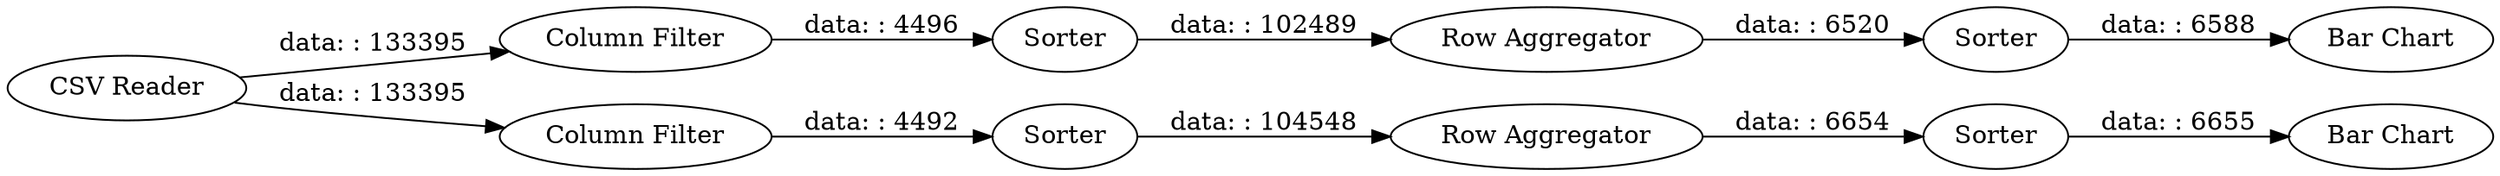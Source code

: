 digraph {
	"7633541956957490886_4" [label="Column Filter"]
	"7633541956957490886_1" [label="CSV Reader"]
	"7633541956957490886_15" [label="Bar Chart"]
	"7633541956957490886_17" [label="Bar Chart"]
	"7633541956957490886_6" [label=Sorter]
	"7633541956957490886_3" [label="Column Filter"]
	"7633541956957490886_12" [label="Row Aggregator"]
	"7633541956957490886_13" [label=Sorter]
	"7633541956957490886_18" [label=Sorter]
	"7633541956957490886_5" [label=Sorter]
	"7633541956957490886_8" [label="Row Aggregator"]
	"7633541956957490886_5" -> "7633541956957490886_8" [label="data: : 104548"]
	"7633541956957490886_1" -> "7633541956957490886_4" [label="data: : 133395"]
	"7633541956957490886_18" -> "7633541956957490886_15" [label="data: : 6655"]
	"7633541956957490886_3" -> "7633541956957490886_5" [label="data: : 4492"]
	"7633541956957490886_1" -> "7633541956957490886_3" [label="data: : 133395"]
	"7633541956957490886_8" -> "7633541956957490886_18" [label="data: : 6654"]
	"7633541956957490886_6" -> "7633541956957490886_12" [label="data: : 102489"]
	"7633541956957490886_4" -> "7633541956957490886_6" [label="data: : 4496"]
	"7633541956957490886_12" -> "7633541956957490886_13" [label="data: : 6520"]
	"7633541956957490886_13" -> "7633541956957490886_17" [label="data: : 6588"]
	rankdir=LR
}
